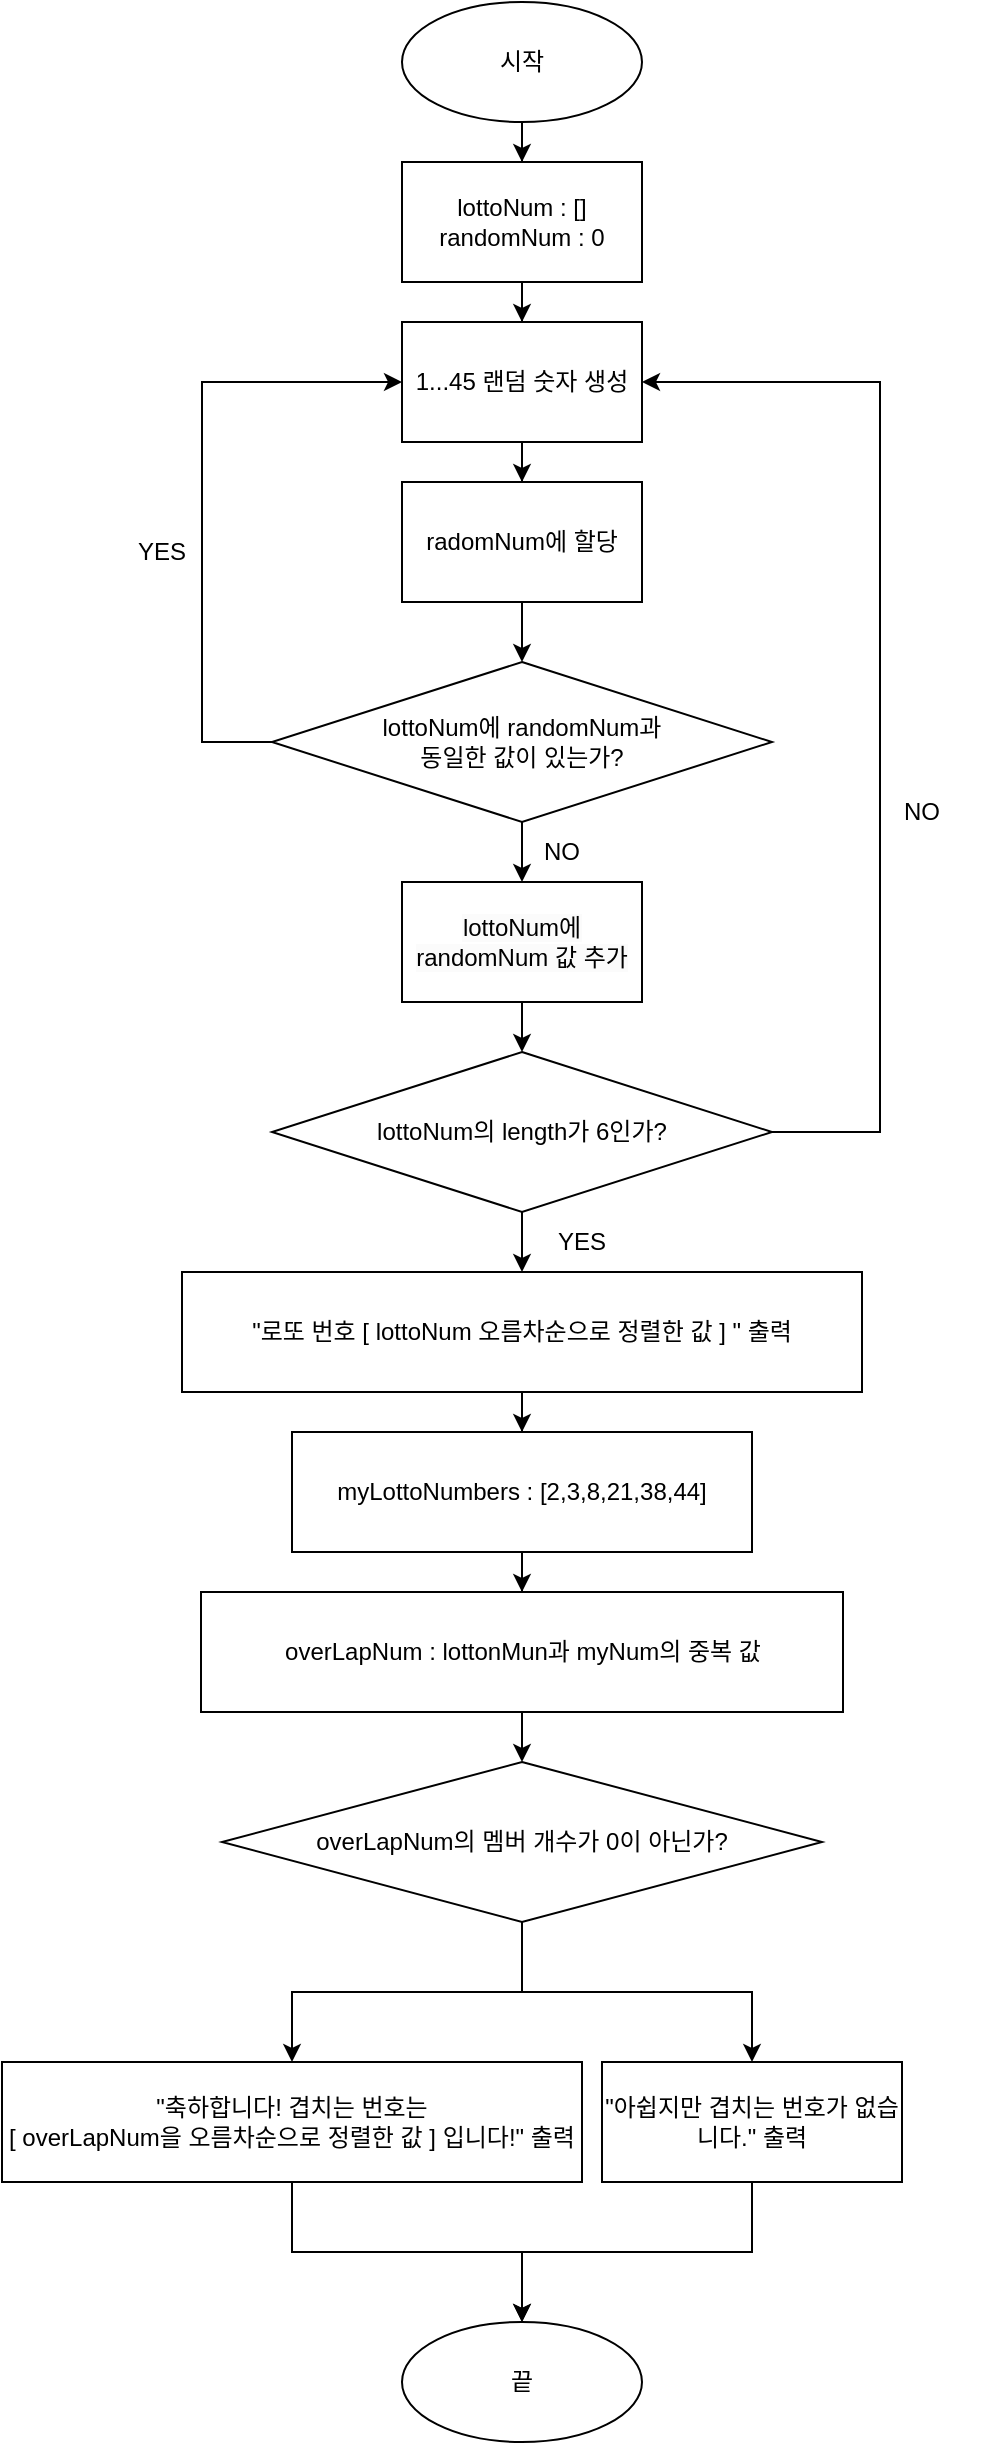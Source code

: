 <mxfile version="23.1.5" type="device">
  <diagram id="C5RBs43oDa-KdzZeNtuy" name="Page-1">
    <mxGraphModel dx="2236" dy="2038" grid="1" gridSize="10" guides="1" tooltips="1" connect="1" arrows="1" fold="1" page="1" pageScale="1" pageWidth="827" pageHeight="1169" math="0" shadow="0">
      <root>
        <mxCell id="WIyWlLk6GJQsqaUBKTNV-0" />
        <mxCell id="WIyWlLk6GJQsqaUBKTNV-1" parent="WIyWlLk6GJQsqaUBKTNV-0" />
        <mxCell id="O7BcQqgrIBvrcE47ppgs-29" style="edgeStyle=orthogonalEdgeStyle;rounded=0;orthogonalLoop=1;jettySize=auto;html=1;entryX=0.5;entryY=0;entryDx=0;entryDy=0;" parent="WIyWlLk6GJQsqaUBKTNV-1" source="O7BcQqgrIBvrcE47ppgs-0" target="O7BcQqgrIBvrcE47ppgs-2" edge="1">
          <mxGeometry relative="1" as="geometry" />
        </mxCell>
        <mxCell id="O7BcQqgrIBvrcE47ppgs-0" value="시작" style="ellipse;whiteSpace=wrap;html=1;" parent="WIyWlLk6GJQsqaUBKTNV-1" vertex="1">
          <mxGeometry x="260" y="50" width="120" height="60" as="geometry" />
        </mxCell>
        <mxCell id="O7BcQqgrIBvrcE47ppgs-7" value="" style="edgeStyle=orthogonalEdgeStyle;rounded=0;orthogonalLoop=1;jettySize=auto;html=1;" parent="WIyWlLk6GJQsqaUBKTNV-1" source="O7BcQqgrIBvrcE47ppgs-2" target="O7BcQqgrIBvrcE47ppgs-6" edge="1">
          <mxGeometry relative="1" as="geometry" />
        </mxCell>
        <mxCell id="O7BcQqgrIBvrcE47ppgs-2" value="lottoNum : []&lt;br&gt;randomNum : 0" style="rounded=0;whiteSpace=wrap;html=1;" parent="WIyWlLk6GJQsqaUBKTNV-1" vertex="1">
          <mxGeometry x="260" y="130" width="120" height="60" as="geometry" />
        </mxCell>
        <mxCell id="cc6fdQzZTqaJooS85zYE-1" value="" style="edgeStyle=orthogonalEdgeStyle;rounded=0;orthogonalLoop=1;jettySize=auto;html=1;" edge="1" parent="WIyWlLk6GJQsqaUBKTNV-1" source="O7BcQqgrIBvrcE47ppgs-3" target="cc6fdQzZTqaJooS85zYE-0">
          <mxGeometry relative="1" as="geometry" />
        </mxCell>
        <mxCell id="O7BcQqgrIBvrcE47ppgs-3" value="&quot;로또 번호 [ lottoNum 오름차순으로 정렬한 값 ] &quot; 출력" style="rounded=0;whiteSpace=wrap;html=1;" parent="WIyWlLk6GJQsqaUBKTNV-1" vertex="1">
          <mxGeometry x="150" y="685" width="340" height="60" as="geometry" />
        </mxCell>
        <mxCell id="O7BcQqgrIBvrcE47ppgs-4" value="끝" style="ellipse;whiteSpace=wrap;html=1;" parent="WIyWlLk6GJQsqaUBKTNV-1" vertex="1">
          <mxGeometry x="260" y="1210" width="120" height="60" as="geometry" />
        </mxCell>
        <mxCell id="O7BcQqgrIBvrcE47ppgs-9" value="" style="edgeStyle=orthogonalEdgeStyle;rounded=0;orthogonalLoop=1;jettySize=auto;html=1;" parent="WIyWlLk6GJQsqaUBKTNV-1" source="O7BcQqgrIBvrcE47ppgs-6" target="O7BcQqgrIBvrcE47ppgs-8" edge="1">
          <mxGeometry relative="1" as="geometry" />
        </mxCell>
        <mxCell id="O7BcQqgrIBvrcE47ppgs-6" value="1...45 랜덤 숫자 생성" style="whiteSpace=wrap;html=1;rounded=0;" parent="WIyWlLk6GJQsqaUBKTNV-1" vertex="1">
          <mxGeometry x="260" y="210" width="120" height="60" as="geometry" />
        </mxCell>
        <mxCell id="O7BcQqgrIBvrcE47ppgs-14" value="" style="edgeStyle=orthogonalEdgeStyle;rounded=0;orthogonalLoop=1;jettySize=auto;html=1;" parent="WIyWlLk6GJQsqaUBKTNV-1" source="O7BcQqgrIBvrcE47ppgs-8" target="O7BcQqgrIBvrcE47ppgs-13" edge="1">
          <mxGeometry relative="1" as="geometry" />
        </mxCell>
        <mxCell id="O7BcQqgrIBvrcE47ppgs-8" value="radomNum에 할당" style="whiteSpace=wrap;html=1;rounded=0;" parent="WIyWlLk6GJQsqaUBKTNV-1" vertex="1">
          <mxGeometry x="260" y="290" width="120" height="60" as="geometry" />
        </mxCell>
        <mxCell id="O7BcQqgrIBvrcE47ppgs-15" style="edgeStyle=orthogonalEdgeStyle;rounded=0;orthogonalLoop=1;jettySize=auto;html=1;entryX=0;entryY=0.5;entryDx=0;entryDy=0;" parent="WIyWlLk6GJQsqaUBKTNV-1" source="O7BcQqgrIBvrcE47ppgs-13" target="O7BcQqgrIBvrcE47ppgs-6" edge="1">
          <mxGeometry relative="1" as="geometry">
            <Array as="points">
              <mxPoint x="160" y="420" />
              <mxPoint x="160" y="240" />
            </Array>
          </mxGeometry>
        </mxCell>
        <mxCell id="O7BcQqgrIBvrcE47ppgs-21" value="" style="edgeStyle=orthogonalEdgeStyle;rounded=0;orthogonalLoop=1;jettySize=auto;html=1;" parent="WIyWlLk6GJQsqaUBKTNV-1" source="O7BcQqgrIBvrcE47ppgs-13" target="O7BcQqgrIBvrcE47ppgs-20" edge="1">
          <mxGeometry relative="1" as="geometry" />
        </mxCell>
        <mxCell id="O7BcQqgrIBvrcE47ppgs-13" value="lottoNum에 randomNum과 &lt;br&gt;동일한 값이 있는가?" style="rhombus;whiteSpace=wrap;html=1;rounded=0;" parent="WIyWlLk6GJQsqaUBKTNV-1" vertex="1">
          <mxGeometry x="195" y="380" width="250" height="80" as="geometry" />
        </mxCell>
        <mxCell id="O7BcQqgrIBvrcE47ppgs-16" value="YES" style="text;html=1;align=center;verticalAlign=middle;whiteSpace=wrap;rounded=0;" parent="WIyWlLk6GJQsqaUBKTNV-1" vertex="1">
          <mxGeometry x="110" y="310" width="60" height="30" as="geometry" />
        </mxCell>
        <mxCell id="O7BcQqgrIBvrcE47ppgs-23" value="" style="edgeStyle=orthogonalEdgeStyle;rounded=0;orthogonalLoop=1;jettySize=auto;html=1;" parent="WIyWlLk6GJQsqaUBKTNV-1" source="O7BcQqgrIBvrcE47ppgs-20" target="O7BcQqgrIBvrcE47ppgs-22" edge="1">
          <mxGeometry relative="1" as="geometry" />
        </mxCell>
        <mxCell id="O7BcQqgrIBvrcE47ppgs-20" value="&lt;span style=&quot;color: rgb(0, 0, 0); font-family: Helvetica; font-size: 12px; font-style: normal; font-variant-ligatures: normal; font-variant-caps: normal; font-weight: 400; letter-spacing: normal; orphans: 2; text-align: center; text-indent: 0px; text-transform: none; widows: 2; word-spacing: 0px; -webkit-text-stroke-width: 0px; background-color: rgb(251, 251, 251); text-decoration-thickness: initial; text-decoration-style: initial; text-decoration-color: initial; float: none; display: inline !important;&quot;&gt;lottoNum에 randomNum 값 추가&lt;/span&gt;" style="whiteSpace=wrap;html=1;rounded=0;" parent="WIyWlLk6GJQsqaUBKTNV-1" vertex="1">
          <mxGeometry x="260" y="490" width="120" height="60" as="geometry" />
        </mxCell>
        <mxCell id="O7BcQqgrIBvrcE47ppgs-24" style="edgeStyle=orthogonalEdgeStyle;rounded=0;orthogonalLoop=1;jettySize=auto;html=1;entryX=0.5;entryY=0;entryDx=0;entryDy=0;" parent="WIyWlLk6GJQsqaUBKTNV-1" source="O7BcQqgrIBvrcE47ppgs-22" target="O7BcQqgrIBvrcE47ppgs-3" edge="1">
          <mxGeometry relative="1" as="geometry" />
        </mxCell>
        <mxCell id="O7BcQqgrIBvrcE47ppgs-22" value="lottoNum의 length가 6인가?" style="rhombus;whiteSpace=wrap;html=1;rounded=0;" parent="WIyWlLk6GJQsqaUBKTNV-1" vertex="1">
          <mxGeometry x="195" y="575" width="250" height="80" as="geometry" />
        </mxCell>
        <mxCell id="O7BcQqgrIBvrcE47ppgs-26" value="YES" style="text;html=1;align=center;verticalAlign=middle;whiteSpace=wrap;rounded=0;" parent="WIyWlLk6GJQsqaUBKTNV-1" vertex="1">
          <mxGeometry x="320" y="655" width="60" height="30" as="geometry" />
        </mxCell>
        <mxCell id="O7BcQqgrIBvrcE47ppgs-27" style="edgeStyle=orthogonalEdgeStyle;rounded=0;orthogonalLoop=1;jettySize=auto;html=1;entryX=1;entryY=0.5;entryDx=0;entryDy=0;" parent="WIyWlLk6GJQsqaUBKTNV-1" target="O7BcQqgrIBvrcE47ppgs-6" edge="1">
          <mxGeometry relative="1" as="geometry">
            <mxPoint x="444.04" y="615" as="sourcePoint" />
            <mxPoint x="420" y="220" as="targetPoint" />
            <Array as="points">
              <mxPoint x="499" y="615" />
              <mxPoint x="499" y="240" />
            </Array>
          </mxGeometry>
        </mxCell>
        <mxCell id="O7BcQqgrIBvrcE47ppgs-28" value="NO" style="text;html=1;align=center;verticalAlign=middle;whiteSpace=wrap;rounded=0;" parent="WIyWlLk6GJQsqaUBKTNV-1" vertex="1">
          <mxGeometry x="490" y="440" width="60" height="30" as="geometry" />
        </mxCell>
        <mxCell id="O7BcQqgrIBvrcE47ppgs-30" value="NO" style="text;html=1;align=center;verticalAlign=middle;whiteSpace=wrap;rounded=0;" parent="WIyWlLk6GJQsqaUBKTNV-1" vertex="1">
          <mxGeometry x="310" y="460" width="60" height="30" as="geometry" />
        </mxCell>
        <mxCell id="cc6fdQzZTqaJooS85zYE-3" value="" style="edgeStyle=orthogonalEdgeStyle;rounded=0;orthogonalLoop=1;jettySize=auto;html=1;" edge="1" parent="WIyWlLk6GJQsqaUBKTNV-1" source="cc6fdQzZTqaJooS85zYE-0" target="cc6fdQzZTqaJooS85zYE-2">
          <mxGeometry relative="1" as="geometry" />
        </mxCell>
        <mxCell id="cc6fdQzZTqaJooS85zYE-0" value="myLottoNumbers : [2,3,8,21,38,44]" style="whiteSpace=wrap;html=1;rounded=0;" vertex="1" parent="WIyWlLk6GJQsqaUBKTNV-1">
          <mxGeometry x="205" y="765" width="230" height="60" as="geometry" />
        </mxCell>
        <mxCell id="cc6fdQzZTqaJooS85zYE-5" value="" style="edgeStyle=orthogonalEdgeStyle;rounded=0;orthogonalLoop=1;jettySize=auto;html=1;" edge="1" parent="WIyWlLk6GJQsqaUBKTNV-1" source="cc6fdQzZTqaJooS85zYE-2" target="cc6fdQzZTqaJooS85zYE-4">
          <mxGeometry relative="1" as="geometry" />
        </mxCell>
        <mxCell id="cc6fdQzZTqaJooS85zYE-2" value="overLapNum : lottonMun과 myNum의 중복 값" style="whiteSpace=wrap;html=1;rounded=0;" vertex="1" parent="WIyWlLk6GJQsqaUBKTNV-1">
          <mxGeometry x="159.5" y="845" width="321" height="60" as="geometry" />
        </mxCell>
        <mxCell id="cc6fdQzZTqaJooS85zYE-10" value="" style="edgeStyle=orthogonalEdgeStyle;rounded=0;orthogonalLoop=1;jettySize=auto;html=1;" edge="1" parent="WIyWlLk6GJQsqaUBKTNV-1" source="cc6fdQzZTqaJooS85zYE-4" target="cc6fdQzZTqaJooS85zYE-9">
          <mxGeometry relative="1" as="geometry" />
        </mxCell>
        <mxCell id="cc6fdQzZTqaJooS85zYE-12" value="" style="edgeStyle=orthogonalEdgeStyle;rounded=0;orthogonalLoop=1;jettySize=auto;html=1;" edge="1" parent="WIyWlLk6GJQsqaUBKTNV-1" source="cc6fdQzZTqaJooS85zYE-4" target="cc6fdQzZTqaJooS85zYE-11">
          <mxGeometry relative="1" as="geometry" />
        </mxCell>
        <mxCell id="cc6fdQzZTqaJooS85zYE-4" value="overLapNum의 멤버 개수가 0이 아닌가?" style="rhombus;whiteSpace=wrap;html=1;rounded=0;" vertex="1" parent="WIyWlLk6GJQsqaUBKTNV-1">
          <mxGeometry x="170" y="930" width="300" height="80" as="geometry" />
        </mxCell>
        <mxCell id="cc6fdQzZTqaJooS85zYE-14" style="edgeStyle=orthogonalEdgeStyle;rounded=0;orthogonalLoop=1;jettySize=auto;html=1;" edge="1" parent="WIyWlLk6GJQsqaUBKTNV-1" source="cc6fdQzZTqaJooS85zYE-9" target="O7BcQqgrIBvrcE47ppgs-4">
          <mxGeometry relative="1" as="geometry" />
        </mxCell>
        <mxCell id="cc6fdQzZTqaJooS85zYE-9" value="&quot;축하합니다! 겹치는 번호는 &lt;br&gt;[ overLapNum을 오름차순으로 정렬한 값 ]&amp;nbsp;입니다!&quot; 출력" style="rounded=0;whiteSpace=wrap;html=1;" vertex="1" parent="WIyWlLk6GJQsqaUBKTNV-1">
          <mxGeometry x="60" y="1080" width="290" height="60" as="geometry" />
        </mxCell>
        <mxCell id="cc6fdQzZTqaJooS85zYE-15" style="edgeStyle=orthogonalEdgeStyle;rounded=0;orthogonalLoop=1;jettySize=auto;html=1;entryX=0.5;entryY=0;entryDx=0;entryDy=0;" edge="1" parent="WIyWlLk6GJQsqaUBKTNV-1" source="cc6fdQzZTqaJooS85zYE-11" target="O7BcQqgrIBvrcE47ppgs-4">
          <mxGeometry relative="1" as="geometry" />
        </mxCell>
        <mxCell id="cc6fdQzZTqaJooS85zYE-11" value="&quot;아쉽지만 겹치는 번호가 없습니다.&quot; 출력" style="rounded=0;whiteSpace=wrap;html=1;" vertex="1" parent="WIyWlLk6GJQsqaUBKTNV-1">
          <mxGeometry x="360" y="1080" width="150" height="60" as="geometry" />
        </mxCell>
      </root>
    </mxGraphModel>
  </diagram>
</mxfile>
